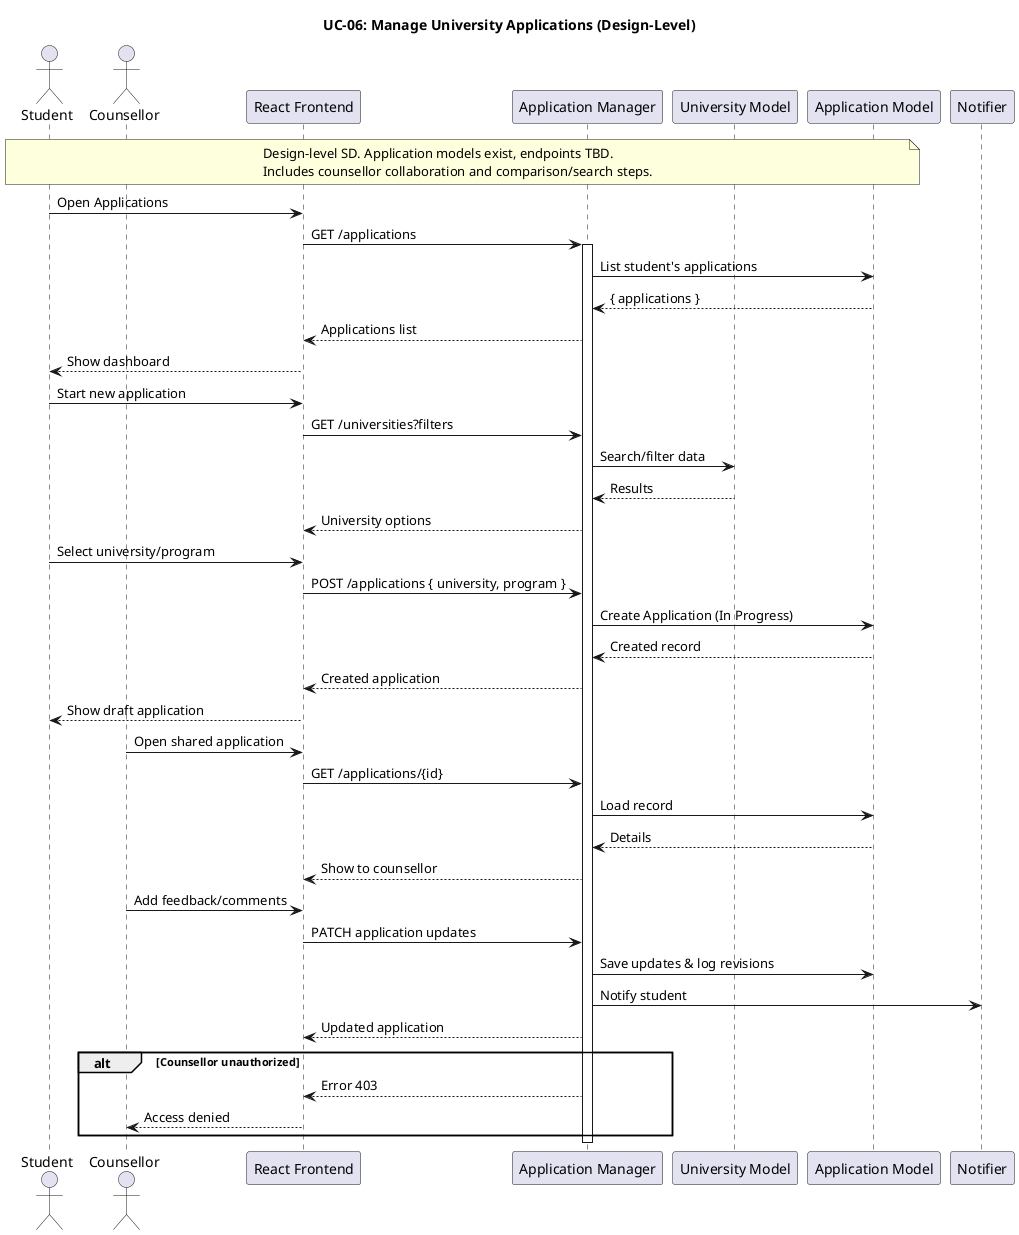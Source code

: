 @startuml
title UC-06: Manage University Applications (Design-Level)

actor Student
actor Counsellor
participant Frontend as "React Frontend"
participant ApplicationAPI as "Application Manager"
participant University as "University Model"
participant Application as "Application Model"
participant Notification as "Notifier"

note over Student, Application
Design-level SD. Application models exist, endpoints TBD.
Includes counsellor collaboration and comparison/search steps.
end note

'======================
' Access application manager
'======================
Student -> Frontend : Open Applications
Frontend -> ApplicationAPI : GET /applications
activate ApplicationAPI
ApplicationAPI -> Application : List student's applications
Application --> ApplicationAPI : { applications }
ApplicationAPI --> Frontend : Applications list
Frontend --> Student : Show dashboard

'======================
' Create new application
'======================
Student -> Frontend : Start new application
Frontend -> ApplicationAPI : GET /universities?filters
ApplicationAPI -> University : Search/filter data
University --> ApplicationAPI : Results
ApplicationAPI --> Frontend : University options
Student -> Frontend : Select university/program
Frontend -> ApplicationAPI : POST /applications { university, program }
ApplicationAPI -> Application : Create Application (In Progress)
Application --> ApplicationAPI : Created record
ApplicationAPI --> Frontend : Created application
Frontend --> Student : Show draft application

'======================
' Counsellor collaboration (if assigned)
'======================
Counsellor -> Frontend : Open shared application
Frontend -> ApplicationAPI : GET /applications/{id}
ApplicationAPI -> Application : Load record
Application --> ApplicationAPI : Details
ApplicationAPI --> Frontend : Show to counsellor
Counsellor -> Frontend : Add feedback/comments
Frontend -> ApplicationAPI : PATCH application updates
ApplicationAPI -> Application : Save updates & log revisions
ApplicationAPI -> Notification : Notify student
ApplicationAPI --> Frontend : Updated application

alt Counsellor unauthorized
    ApplicationAPI --> Frontend : Error 403
    Frontend --> Counsellor : Access denied
end

deactivate ApplicationAPI

@enduml


